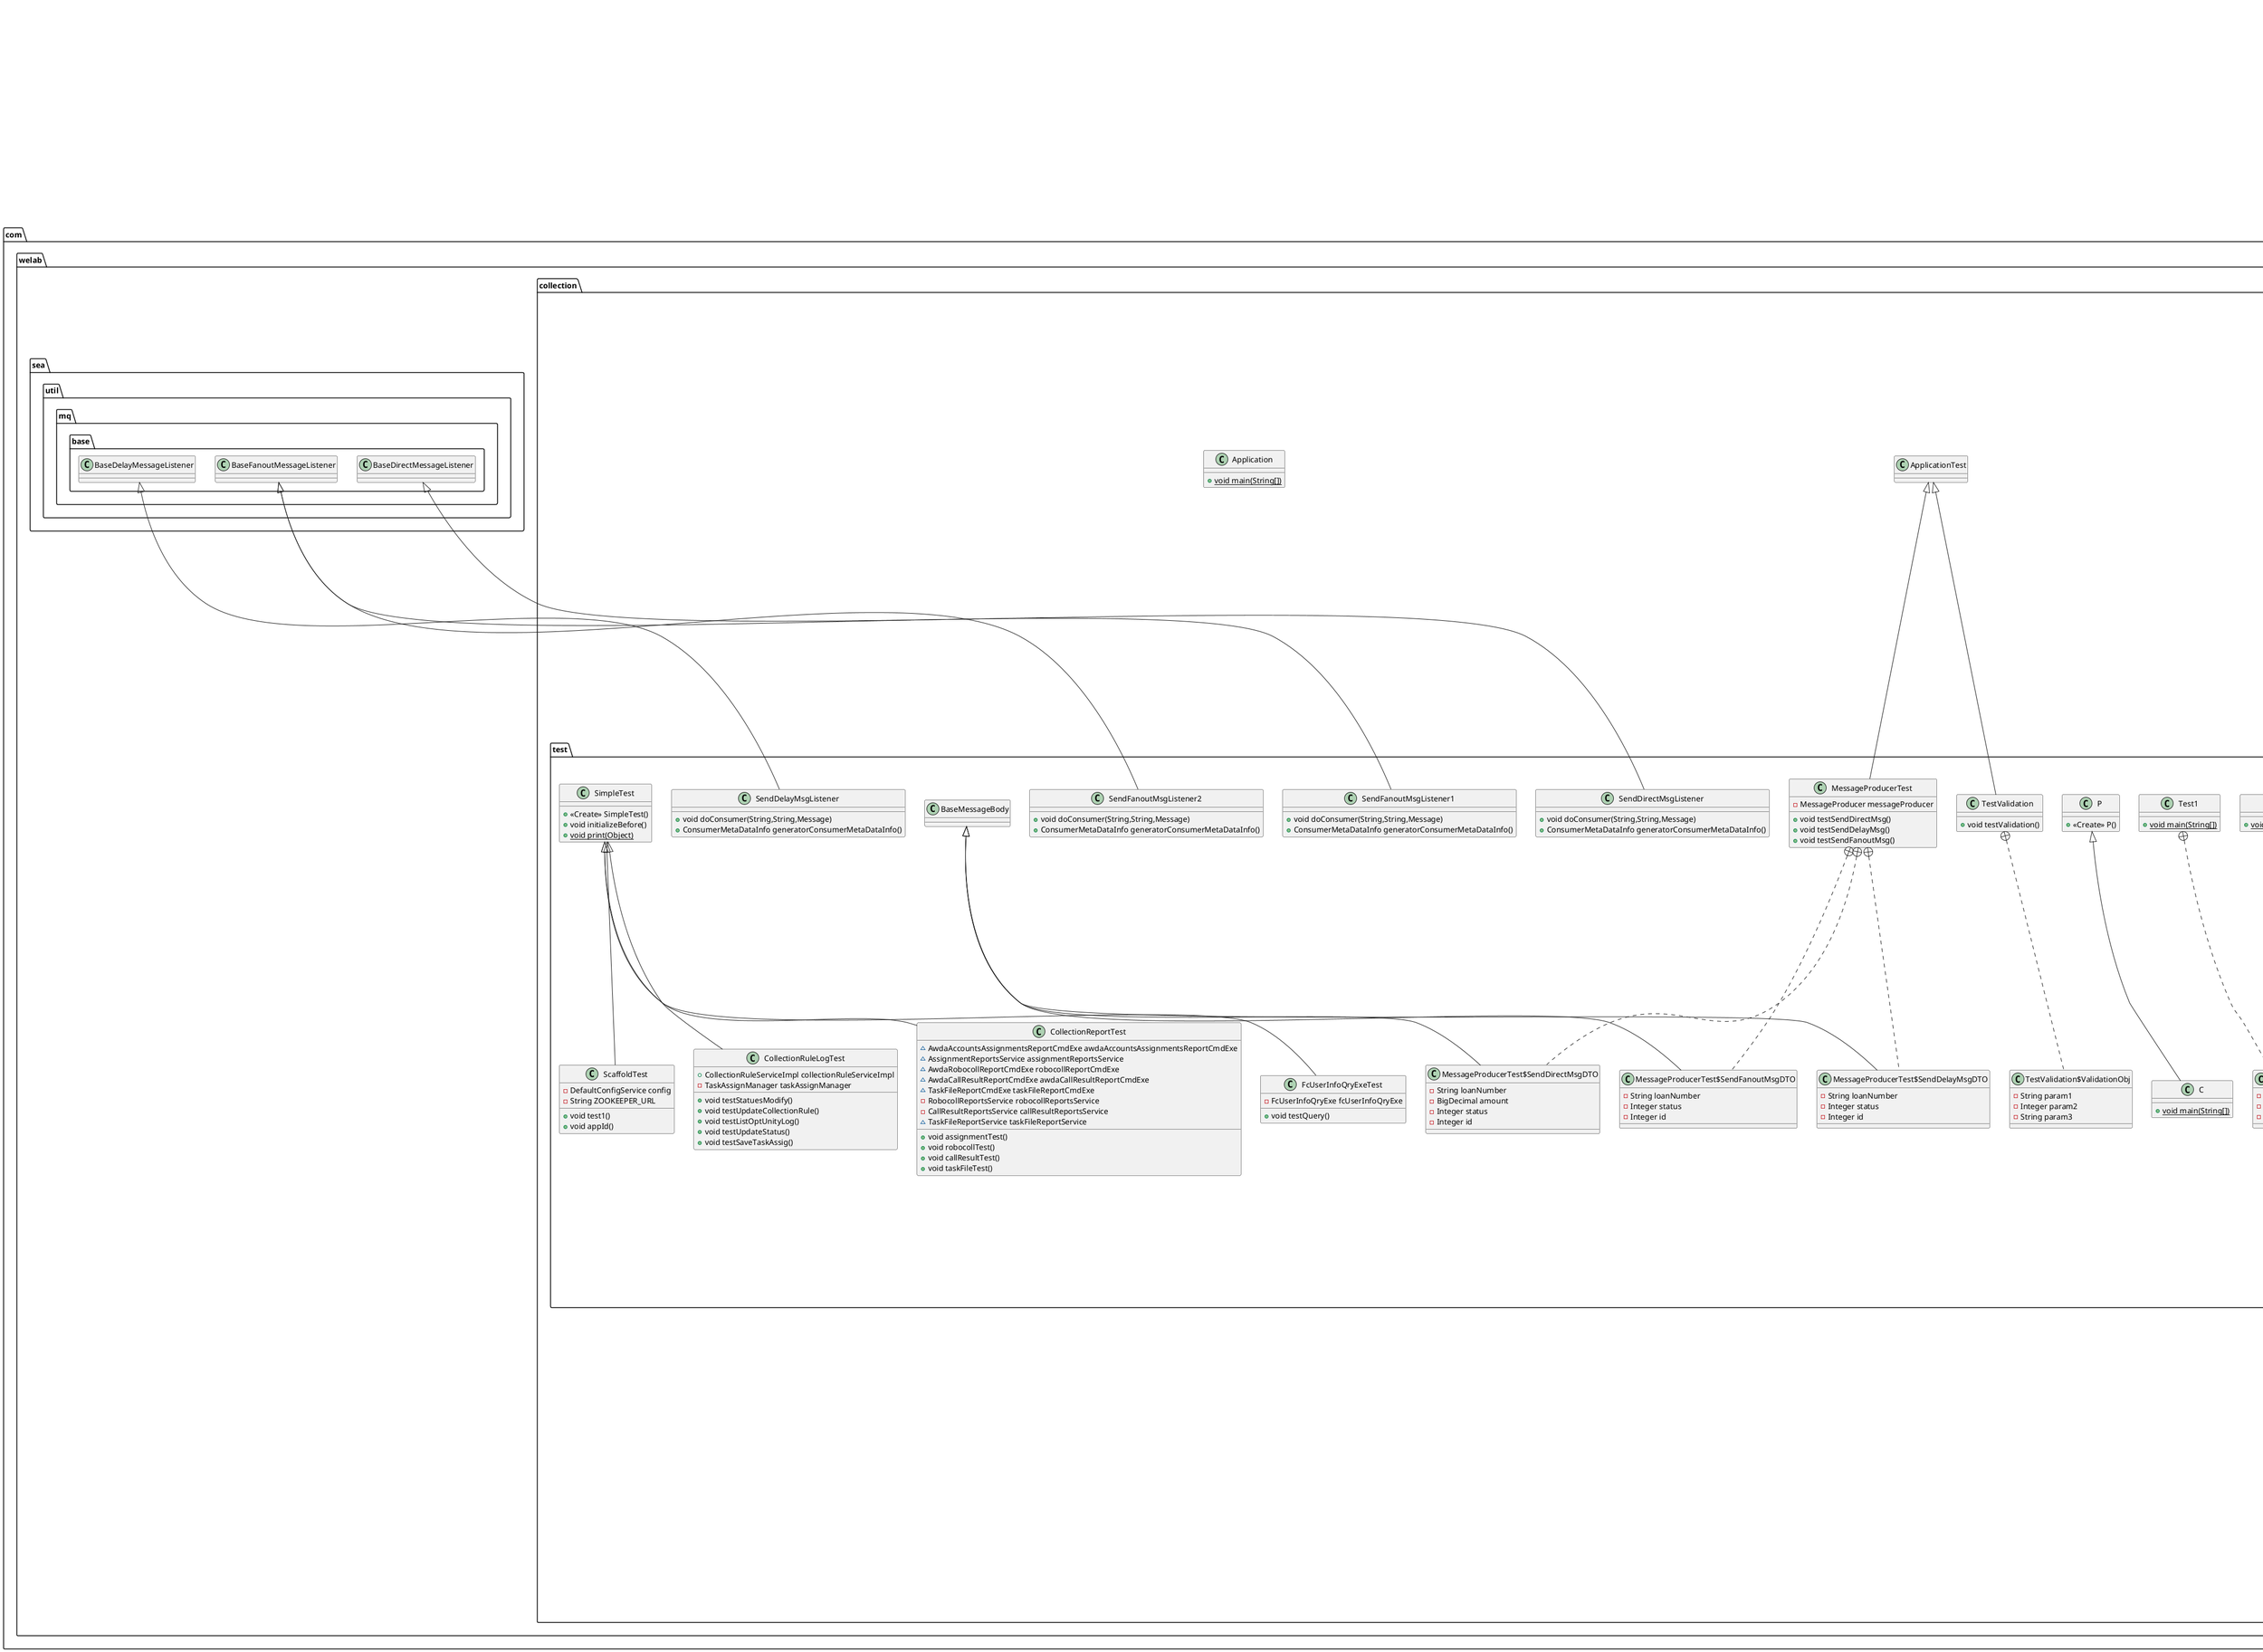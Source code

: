 @startuml
class com.welab.collection.test.ScaffoldTest {
- DefaultConfigService config
- String ZOOKEEPER_URL
+ void test1()
+ void appId()
}
class com.welab.collection.service.impl.PlanAllocateUserServiceTest {
- PlanAllocateUserService planAllocateUserService
+ void testAddUser()
+ void testListUser()
+ void delUser()
+ void testlistCollectionPlan()
+ void testlistCollectionPlanOrderBy()
+ void testcancelPlan()
+ void testlistTask()
+ void testallocate()
+ void testaddCancelReason()
+ void testpushAppMsg()
}
class com.welab.collection.controller.CollectionUserController {
- OverdueQueryServiceFacade overdueQueryServiceFacade
+ Response<PageInfo<CollectionUserListVO>> getCollectionLoansPage(CollectionUserListQry)
+ Response<PageInfo<UserUnsettledLoanDto>> listUserUnsettledLoan(ListUserUnsettledLoanDto)
}
class com.welab.collection.vo.request.ApplyEPlanDTO {
- Integer reason
- Long applyUserId
- String optName
~ List<TryEPlanDetailDTO> tryEPlanDetailList
}
class com.welab.collection.controller.TagsControllerTest {
~ TagsController tagsController
+ void testTagsList()
+ void testAddTag()
+ void testSaveTag()
+ void testUpdateTagStatus()
+ void testMakeTagByExcel()
+ void testQueryImportLog()
}
class com.welab.collection.controller.DocumentController {
- ApplicationServiceFacade applicationServiceFacade
+ Response<CategoryDocumentVO> list(Long)
}
class com.welab.collection.service.impl.MatchingConfigTest {
- MatchingConfigMapper matchingConfigMapper
+ void testImport()
}
class com.welab.collection.controller.CollectionLoansController {
- CollectionLoansServiceImpl collectionLoansService
- DuesService duesService
- WedefendReqService wedefendReqService
- LoansService loansService
- AccountService accountService
- UserService userService
- AgencyCallResultService agencyCallResultService
- DuesQueryServiceFacade duesQueryServiceFacade
- WefendInfoServiceFacade wefendInfoServiceFacade
- LoansLogServiceFacade loansLogServiceFacade
+ Response<PageInfo<CollectionLoansExt>> getCollectionLoansPage(QueryCollectionLoansVo)
+ Response<Integer> getCollectionLoansCount()
+ Response<String[]> getPeriods(String)
+ Response<List<Map>> getSecondProductCodes(String)
+ Response<String> getGojekAddress(WefendInfoServiceFacade.ApprovalWefendInfoQry)
+ Response<Map<String,Object>> getRepayPlan(String)
+ Response<Response<List<LoanDuesDTO>>> getRepayFPlan(Long,String)
+ Response<Response<List<LoanDuesDTO>>> getEPlan(Long)
+ Response<Map<String,Object>> gpsHome(String)
+ Response<List<VirtualAccountVO>> virtualAccount(String,Long)
+ Response userGps(String,Long)
+ Response importAgencyCallResult(Long,MultipartFile)
+ Response<List<LoansLogVO>> callLog(ApprovalLoansLogQry)
}
class com.welab.collection.service.impl.ActionServiceTest {
- AppPushActionServiceImpl appPushActionService
~ EmailActionServiceImpl emailActionService
~ SmsActionServiceImpl smsActionService
+ void testPushApp()
+ void testEmail()
+ void tesSms()
}
class com.welab.collection.test.test {
+ {static} void main(String[])
}
class com.welab.collection.test.ExcelTest2 {
+ {static} void aa()
+ {static} void main(String[])
+ {static} void json()
}
class com.welab.collection.config.ServiceModelToSwagger2MapperExt {
- ServiceModelToSwagger2Mapper mapper
- ModelMapper modelMap
- {static} Model copyAndOverwrite(Model,Map<String,ModelProperty>)
- {static} ModelProperty buildProp(Model)
+ Swagger mapDocumentation(Documentation)
- void processRequestAndResponseVo(Swagger,Map<String,Map<String,String>>)
- void processPropMap(Swagger,Map<String,Map<String,String>>,Map<String,String>)
- void processProp(Map<String,Map<String,String>>,Documentation,Map<String,Model>,Map<String,String>)
}
class com.welab.collection.ApplicationTest {
}
class com.welab.collection.test.Test1 {
+ {static} void main(String[])
}
class com.welab.collection.test.Test1$Person {
- int id
- String name
- int age
}
class com.welab.collection.service.impl.mogo.KreddoTaskCollectionServiceTest {
- KreddoTaskCollectionService kreddoTaskCollectionService
- MessageHandle messageHandle
- TaskAssignManager taskAssignManager
+ void selectTotalAmountDueGroupByUserId()
+ void testBatchUpdate()
+ void testQuery()
+ void testQuery2()
+ void testFindKreddoTaskCollection()
}
class com.welab.collection.controller.FdcsController {
- FdcManager fdcManager
+ Response<Map<String,Object>> getFdcReport(FdcQryVO)
+ Response<Map<String,Object>> updateFdcByNik(UserNikDTO,Long)
}
class com.welab.collection.controller.CollectionPlanApplyLogController {
- CollectionPlanApplyLogManager collectionPlanApplyLogManager
+ Response<PageInfo<CollectionPlanApplyLogVO>> selectPage(CollectionPlanApplyQryVO)
}
class com.welab.collection.test.SendDirectMsgListener {
+ void doConsumer(String,String,Message)
+ ConsumerMetaDataInfo generatorConsumerMetaDataInfo()
}
class com.welab.collection.Application {
+ {static} void main(String[])
}
class com.welab.collection.service.impl.TaskAssignTest {
- TaskAssignManager taskAssignManager
- TaskAssignRuleExtMapper taskAssignRuleExtMapper
+ void insertRule()
+ void updateRule()
+ void getDetail()
+ void selectPage()
+ void aa()
}
class com.welab.collection.test.MqProducerTest {
- MessageProducer messageProducer
+ void testProducer()
}
class com.welab.collection.vo.request.CollectionVoiceVO {
- Date startDate
- Date endDate
- String extAgent
- String phoneNumberLike
}
class com.welab.collection.test.TestSort {
+ {static} void main(String[])
}
class com.welab.collection.controller.PhoneVerifyController {
- ApprovalApplyInfoServiceFacade approvalApplyInfoServiceFacade
- WhatsAppServiceFacade whatsAppServiceFacade
+ Response<PageInfo<LoanWhatsAppVO>> getContacts(ContactsQryVO)
+ Response<PageInfo<WhatsAppMessageVo>> finalPvMsg(FinalPvMsgQryVO)
}
class com.welab.collection.test.CollectionRuleLogTest {
+ CollectionRuleServiceImpl collectionRuleServiceImpl
- TaskAssignManager taskAssignManager
+ void testStatuesModify()
+ void testUpdateCollectionRule()
+ void testListOptUnityLog()
+ void testUpdateStatus()
+ void testSaveTaskAssig()
}
class com.welab.collection.test.P {
+ <<Create>> P()
}
class com.welab.collection.test.MessageProducerTest {
- MessageProducer messageProducer
+ void testSendDirectMsg()
+ void testSendDelayMsg()
+ void testSendFanoutMsg()
}
class com.welab.collection.test.MessageProducerTest$SendFanoutMsgDTO {
- String loanNumber
- Integer status
- Integer id
}
class com.welab.collection.test.MessageProducerTest$SendDelayMsgDTO {
- String loanNumber
- Integer status
- Integer id
}
class com.welab.collection.test.MessageProducerTest$SendDirectMsgDTO {
- String loanNumber
- BigDecimal amount
- Integer status
- Integer id
}
class com.welab.collection.controller.CollectionDataReportController {
- AwdaAccountsAssignmentsReportCmdExe awdaAccountsAssignmentsReportCmdExe
- AssignmentReportsService assignmentReportsService
- CallResultReportsService callResultReportsService
- RobocollReportsService robocollReportsService
- TaskFileReportService taskFileReportService
- AwdaRobocollReportCmdExe awdaRobocollReportCmdExe
- AwdaCallResultReportCmdExe awdaCallResultReportCmdExe
- TaskFileReportCmdExe taskFileReportCmdExe
- LogManualHitReportingService logManualHitReportingService
- UserServiceFacade userServiceFacade
+ Response<String> doAssignmentReporting(String,LocalDate)
+ Response<String> doRobocollReporting(String,LocalDate)
+ Response<String> doCallResultReporting(String,LocalDate)
+ Response<String> doTaskFileReporting(String,Date)
+ Response<Object> logManualReporting()
+ Response downloadExcel(LocalDate,String,HttpServletResponse)
}
class com.welab.collection.controller.CollectionLoansControllerTest {
+ void testLoansList()
}
class com.welab.collection.service.impl.MessageHandleTest {
~ MessageHandle messageHandle
~ JedisCluster jedisCluster
+ void testEmail()
}
class com.welab.collection.controller.BuyerInfoController {
- BuyerInfoManager buyerInfoManager
- PayServiceFacade payServiceFacade
+ Response<PageInfo<BuyerInfo>> findPageList(BuyerInfoQryVO)
+ Response<Void> save(BuyerInfoVO,Long)
+ Response<List<BankVO>> bankList()
}
class com.welab.collection.test.TestSort2 {
+ {static} void main(String[])
}
class com.welab.collection.test.ql.Function {
+ {static} int getDpd(Map<String,Object>)
+ {static} boolean isUfi(Map<String,Object>)
}
class com.welab.collection.test.CollectionReportTest {
~ AwdaAccountsAssignmentsReportCmdExe awdaAccountsAssignmentsReportCmdExe
~ AssignmentReportsService assignmentReportsService
~ AwdaRobocollReportCmdExe robocollReportCmdExe
~ AwdaCallResultReportCmdExe awdaCallResultReportCmdExe
~ TaskFileReportCmdExe taskFileReportCmdExe
- RobocollReportsService robocollReportsService
- CallResultReportsService callResultReportsService
~ TaskFileReportService taskFileReportService
+ void assignmentTest()
+ void robocollTest()
+ void callResultTest()
+ void taskFileTest()
}
class com.welab.collection.controller.DecisionControllerTest {
+ void testList()
+ void testSave()
+ void testUpdateStatus()
+ void testGetMessageKeys()
}
class com.welab.collection.service.impl.CollectionNotesServiceTest {
- CollectionNotesService collectionNotesService
+ void save()
+ void update()
+ void get()
}
class com.welab.collection.controller.CollectionRuleControllerTest {
+ void testRuleList()
+ void testSaveRule()
+ void testUpdateStatus()
}
class com.welab.collection.controller.CollectionNotesController {
- CollectionNotesService collectionNotesService
+ Response<Void> saveOrUpdate(CollectionNotesCmd,Long)
}
class com.welab.collection.service.impl.BaseTagsServiceTest {
- BaseTagsService tagsService
+ void getTags()
+ void addOrUpdateTags()
}
class com.welab.collection.service.impl.FcSystemServiceTest {
- FcSystemController fcSystemController
+ void importAllocateInfo()
+ void uploadDocument()
+ void listDocumentByUserId()
+ void listLoanPendingPtpDone()
+ void listUserKelurahan()
+ void listRepaymentHistoryCollection()
+ void listRepaymentScheduleInfoDetail()
+ void listRepaymentScheduleInfo()
+ void resultCommit()
+ void getResultCommit()
+ void listResultSelect()
}
class com.welab.collection.vo.request.UserNikDTO {
- String nik
}
class com.welab.collection.test.SendFanoutMsgListener2 {
+ void doConsumer(String,String,Message)
+ ConsumerMetaDataInfo generatorConsumerMetaDataInfo()
}
class com.welab.collection.controller.UserNotesController {
- UserNotesServiceManager userNotesServiceManager
+ Response<PageInfo<UserNotesVO>> notesPageList(UserNotesQryVO)
}
class com.welab.collection.test.ExcelTest {
+ {static} void main(String[])
}
class com.welab.collection.test.Test3 {
+ {static} void main(String[])
}
class com.welab.collection.controller.DecisionController {
- DecisionServiceImpl decisionService
- DecisionLogServiceImpl decisionLogService
+ Response getDcisionTypes()
+ Response<PageInfo<Decision>> getList(QueryDcisionVo)
+ Response saveDecision(Decision)
+ Response updateStatus(Decision)
+ Response<List<String>> getMessageKeys(String)
+ Response<DecisionTypeCount> count(String,String)
+ Response getDcisionSendTypes()
}
class com.welab.collection.service.impl.CollectionRuleTest {
- CollectionRuleServiceImpl collectionRuleService
- CollectionRuleJob collectionRuleJob
- ConfigsService komodoConfigsService
- CollectionLoansServiceImpl collectionLoansServiceImpl
+ void test()
+ void testJob()
+ void testGetCollectionRule()
+ void testConfig()
+ void testSave()
}
class com.welab.collection.service.impl.CollectionZipCodeTest {
- CollectionZipCodeMapper collectionZipCodeMapper
+ void testImport()
+ void testImport2()
}
class com.welab.collection.test.SendDelayMsgListener {
+ void doConsumer(String,String,Message)
+ ConsumerMetaDataInfo generatorConsumerMetaDataInfo()
}
class com.welab.collection.vo.response.CollectionVoiceResponseVO {
- String extAgent
- String phoneNumber
- Date callDate
- Long docId
- String fileName
- String url
- Date createdAt
}
class com.welab.collection.service.impl.BuyerInfoTest {
- BuyerInfoManager buyerInfoManager
+ void test()
}
class com.welab.collection.test.FcUserInfoQryExeTest {
- FcUserInfoQryExe fcUserInfoQryExe
+ void testQuery()
}
class com.welab.collection.test.TestValidation {
+ void testValidation()
}
class com.welab.collection.test.TestValidation$ValidationObj {
- String param1
- Integer param2
- String param3
}
class com.welab.collection.service.impl.SimpleTest {
+ <<Create>> SimpleTest()
}
class com.welab.collection.controller.DuesController {
- DuesService duesService
+ Response virtualAccount(Long,EditOverdue)
}
class com.welab.collection.service.impl.CollmatraLoansServiceTest {
- CollmatraLoansServiceImpl collmatraLoansService
+ void queryCollmatraLoans()
}
class com.welab.collection.controller.CollectionRuleController {
- CollectionRuleServiceImpl collectionRuleService
+ Response<PageInfo<CollectionRuleVo>> getList(QueryCollectionRuleVo)
+ Response<PageInfo<CollectionRulOptUnityLogVo>> listCollectionRulOptUnityLog(ListOptUnityLogVo)
+ Response saveCollectionRule(SaveCollectionRuleVo,Long)
+ Response updateStatus(CollectionRule,Long)
+ Response delete(Long,Long)
}
class com.welab.collection.controller.fc.FcSystemController {
- FcSystemService fcSystemService
- UserNotesServiceManager userNotesServiceManager
+ Response<String> importAllocateInfo(MultipartFile)
+ Response<ListDocumentVO> listDocumentByUserId(Long)
+ Response<ListDocumentVO> listDocumentByUserIdCollection(Long)
+ Response<PageInfo<RepaymentHistoryVO>> listRepaymentHistory(Long,Integer,Integer)
+ Response<PageInfo<RepaymentHistoryVO>> listRepaymentHistoryCollection(Long,String,Integer,Integer,Integer)
+ Response<PageInfo<ListLoanPendingPtpDoneVO>> listLoanPendingPtpDone(Long,LoanPendingPtpDoneReqVO)
+ Response<List<String>> listUserKelurahan(Long,Integer)
+ Response resultCommit(ResultCommitDTO)
+ Response<ResultCommitDTO> getResultCommit(String,Integer)
+ Response<List<ListResultSelectVO>> listResultSelect(Integer)
+ Response<PageInfo<RepaymentScheduleInfoDTO>> listRepaymentScheduleInfo(Long,Long,Integer,Integer,Integer)
+ Response<List<RepaymentScheduleInfoDTO>> listRepaymentScheduleInfoDetail(Long,String,Integer)
+ Response uploadDocument(Long,String,String,MultipartFile[])
+ Response<TaskCountVO> taskCount(Long)
+ Response<PageInfo<FcDetailVO>> taskCount(FcDetailReqVO)
+ Response<FcUserDetailVO> personalInfo(Long)
+ Response<String> notes(Long,String)
+ Response<Void> saveNotes(Long,AddFcNotesVO)
}
class com.welab.collection.test.C {
+ {static} void main(String[])
}
class com.welab.collection.service.impl.DecisionServiceImplTest {
- DecisionServiceImpl decisionService
+ void getDecisionAll()
+ void addOrUpdateDecision()
}
interface com.welab.collection.common.Urls {
~ String ROOT
~ String ROOT_DESC
~ String V1
~ String V3
~ String AUTH
}
interface com.welab.collection.common.Urls$Tags {
~ String TAGS_DESC
~ String V1_TAGS
~ String V1_TAGS_LIST
~ String V1_TAGS_LIST_DESC
~ String V1_TAGS_SAVE
~ String V1_TAGS_SAVE_DESC
~ String V1_TAGS_UPDATE_STATUS
~ String V1_TAGS_UPDATE_STATUS_DESC
~ String V1_TAGS_MAKE_EXCEL
~ String V1_TAGS_MAKE_EXCEL_DESC
~ String V1_TAGS_IMPORT_LOG
~ String V1_TAGS_IMPORT_LOG_DESC
}
interface com.welab.collection.common.Urls$Decision {
~ String DECISION_DESC
~ String V1_DECISION
~ String V1_DECISION_TYPES
~ String V1_DECISION_TYPES_DESC
~ String V1_DECISION_LIST
~ String V1_DECISION_LIST_DESC
~ String V1_DECISION_SAVE
~ String V1_DECISION_SAVE_DESC
~ String V1_DECISION_UPDATE_STATUS
~ String V1_DECISION_UPDATE_STATUS_DESC
~ String V1_DECISION_MESSAGE_KEY
~ String V1_DECISION_MESSAGE_KEY_DESC
~ String V1_DECISION_COUNT
~ String V1_DECISION_COUNT_DESC
~ String V1_DECISION_SEND_TYPES
~ String V1_DECISION_SEND_TYPES_DESC
}
interface com.welab.collection.common.Urls$Rule {
~ String RULE_DESC
~ String V1_RULE
~ String V1_RULE_LIST
~ String V1_RULE_LIST_DESC
~ String V1_RULE_SAVE
~ String V1_RULE_SAVE_DESC
~ String V1_RULE_UPDATE_STATUS
~ String V1_RULE_UPDATE_STATUS_DESC
~ String V1_RULE_DELETE
~ String V1_RULE_DELETE_DESC
~ String V1_RULE_LOG_LIST
~ String V1_RULE_LOG_LIST_DESC
}
interface com.welab.collection.common.Urls$Loans {
~ String LOANS_DESC
~ String V1_LOANS
~ String V3_LOANS
~ String V1_LOANS_LIST
~ String V1_LOANS_LIST_DESC
~ String V1_LOANS_COUNT
~ String V1_LOANS_COUNT_DESC
~ String V1_LOANS_PERIODS
~ String V1_LOANS_PERIODS_DESC
~ String V1_LOANS_SECOND_PRODCODE
~ String V1_LOANS_SECOND_PRODCODE_DESC
~ String V1_LOANS_GOJEK_ADDRESS
~ String V1_LOANS_GOJEK_ADDRESS_DESC
~ String V1_LOANS_REPAY_PLAN
~ String V1_LOANS_REPAY_PLAN_DESC
~ String V1_LOANS_REPAY_FPLAN
~ String V1_LOANS_REPAY_FPLAN_DESC
~ String V1_LOANS_GPS_HOME
~ String V1_LOANS_GPS_HOME_DESC
~ String V1_LOANS_VIRTUAL_ACCOUNT
~ String V1_LOANS_VIRTUAL_ACCOUNT_DESC
~ String V1_LOANS_USER_GPS
~ String V1_LOANS_USER_GPS_DESC
~ String V1_LOANS_IMPORT_CALLRESULT
~ String V1_LOANS_IMPORT_CALLRESULT_DESC
~ String V1_LOANS_APPROVAL_CALL_LOG
~ String V1_LOANS_APPROVAL_CALL_LOG_DESC
~ String V3_LOANS_EPLAN
~ String V3_LOANS_EPLAN_DESC
}
interface com.welab.collection.common.Urls$User {
~ String DESC
~ String USER_DESC
~ String V3_AUTH_USER
~ String V3_USER_LIST
~ String V3_USER_LIST_DESC
~ String V3_LIST_USER_UNSETTLED_LOANS
~ String V3_LIST_USER_UNSETTLED_LOANS_DESC
}
interface com.welab.collection.common.Urls$PauseOverdue {
~ String PAUSEOVERDUE_DESC
~ String V1_PAUSE_OVERDUE
~ String V1_PAUSE_OVERDUE_LIST
~ String V1_PAUSE_OVERDUE_LIST_DESC
~ String V1_PAUSE_OVERDUE_PAGE
~ String V1_PAUSE_OVERDUE_PAGE_DESC
~ String V1_PAUSE_OVERDUE_SAVE
~ String V1_PAUSE_OVERDUE_SAVE_DESC
}
interface com.welab.collection.common.Urls$Dues {
~ String EDITOVERDUE_DESC
~ String V1_EDIT_OVERDUE
~ String V1_EDIT_OVERDUE_SAVE
~ String V1_EDIT_OVERDUE_SAVE_DESC
}
interface com.welab.collection.common.Urls$Repayment {
~ String REPAYMENT_DESC
~ String V1_REPAYMENT
~ String V3_REPAYMENT
~ String V1_FIND_REPAYMENT_CODE
~ String V1_FIND_REPAYMENT_CODE_DESC
~ String V1_EDIT_REPAYMENT_SAVE
~ String V1_EDIT_REPAYMENT_SAVE_DESC
~ String V1_TRY_F_PLAN
~ String V1_TRY_F_PLAN_DESC
~ String V1_TRY_C_PLAN
~ String V1_TRY_E_PLAN_DESC
~ String V1_TRY_E_PLAN
~ String V1_TRY_C_PLAN_DESC
~ String V1_F_PLAN
~ String V1_F_PLAN_DESC
~ String V1_C1_PLAN
~ String V1_C1_PLAN_DESC
~ String V1_E_PLAN
~ String V1_E_PLAN_DESC
~ String V1_batch_TRY_F_PLAN
~ String V1_batch_TRY_F_PLAN_DESC
~ String V1_batch_F_PLAN
~ String V1_batch_F_PLAN_DESC
~ String V3_TRY_E_PLAN_DESC
~ String V3_TRY_E_PLAN
~ String V3_E_PLAN
~ String V3_E_PLAN_DESC
~ String V3_CHECK_E_PLAN
~ String V3_CHECK_E_PLAN_DESC
}
interface com.welab.collection.common.Urls$Users {
~ String V1_USERS
~ String V1_USERS_DESC
~ String V1_ADD_USERS
~ String V1_ADD_USERS_DESC
~ String V1_Edit_USERS
~ String V1_Edit_USERS_DESC
~ String V1_DEL_USERS
~ String V1_DEL_USERS_DESC
~ String V1_LIST_USERS
~ String V1_LIST_USERS_DESC
}
interface com.welab.collection.common.Urls$RequestEProgram {
~ String V1_REQUEST_E_PROGRAM
~ String V1_REQUEST_E_PROGRAM_DESC
~ String V1_ALLOCATE
~ String V1_ALLOCATE_DESC
~ String V1_LIST_COLLECTION_PLAN
~ String V1_LIST_COLLECTION_PLAN_DESC
}
interface com.welab.collection.common.Urls$Task {
~ String V1_TASK
~ String V1_Task_DESC
~ String V1_ADD_CANCEL_REASON
~ String V1_ADD_CANCEL_REASON_DESC
~ String V1_LIST_TASK
~ String V1_LIST_TASK_DESC
}
interface com.welab.collection.common.Urls$CollectionVoiceURL {
~ String DESC
~ String V1_COLLECTION_VOICE
~ String V1_QUERYLIST
~ String V1_QUERYLIST_DESC
~ String V1_COLLECTION_VOICE_URL
~ String V1_COLLECTION_VOICE_URL_DESC
}
interface com.welab.collection.common.Urls$CollectionNotesURL {
~ String DESC
~ String V1_COLLECTION_NOTES
~ String V1_COLLECTION_NOTES_DESC
}
interface com.welab.collection.common.Urls$CollmatraLoansURL {
~ String DESC
~ String V1_COLLMATRA_LOANS
~ String V1_QUERY_LIST_URL
~ String V1_QUERY_LIST_URL_DESC
~ String V1_IMPORT_URL
~ String V1_IMPORT_URL_DESC
~ String V1_DELETE_URL
~ String V1_DELETE_URL_DESC
~ String V1_DELETE_BY_EXCEL_URL
~ String V1_DELETE_BY_EXCEL_URL_DESC
}
interface com.welab.collection.common.Urls$SellLoans {
~ String SELL_LOANS_DESC
~ String SELL_LOANS
~ String LOANS_LIST_DESC
~ String LOANS_LIST
~ String IMPORT_LOANS_DESC
~ String IMPORT_LOANS
~ String CLOSE_LOANS_DESC
~ String CLOSE_LOANS
~ String LOANS_REPAYMENT_LIST_DESC
~ String LOANS_REPAYMENT_LIST
~ String V3_SELL_LOANS
~ String IMPORT_LIST_DESC
~ String IMPORT_LIST
~ String IMPORT_DOWNLOAD_DESC
~ String IMPORT_DOWNLOAD
}
interface com.welab.collection.common.Urls$Fdc {
~ String FDC_DESC
~ String V1_FDC
~ String V1_FDC_QUERY
~ String V1_FDC_QUERY_DESC
~ String V3_AUTH_FDC
~ String V3_UPDATE_FDC_BY_NIK
~ String V3_UPDATE_FDC_BY_NIK_DESC
}
interface com.welab.collection.common.Urls$FC_H5 {
~ String FC_DESC
~ String V3_FC
~ String V3_LIST_DOCUMENT_BY_USER_ID
~ String V3_LIST_DOCUMENT_BY_USER_ID_DESC
~ String V3_LIST_REPAYMENT_HISTORY
~ String V3_LIST_REPAYMENT_HISTORY_DESC
~ String V3_LIST_LOAN_PENDING_PTP_DONE
~ String V3_LIST_LOAN_PENDING_PTP_DONE_DESC
~ String V3_LIST_LIST_USER_KELURAHAN
~ String V3_LIST_LIST_USER_KELURAHAN_DESC
~ String V3_FC_RESULT_COMMIT
~ String V3_FC_RESULT_COMMIT_DESC
~ String V3_FC_GET_RESULT_COMMIT
~ String V3_FC_GET_RESULT_COMMIT_DESC
~ String V3_FC_LIST_RESULT_SELECT
~ String V3_FC_LIST_RESULT_SELECT_DESC
~ String V3_LIST_REPAYMENT_SCHEDULE_INFO
~ String V3_LIST_REPAYMENT_SCHEDULE_INFO_DESC
~ String V3_LIST_REPAYMENT_SCHEDULE_INFO_DETAIL
~ String V3_LIST_REPAYMENT_SCHEDULE_INFO_DETAIL_DESC
~ String V3_UPLOAD_DOCUMENT
~ String V3_UPLOAD_DOCUMENT_DESC
~ String V3_FC_TASK_COUNT
~ String V3_FC_TASK_COUNT_DESC
~ String V3_FC_DATAIL_PAGE_LIST
~ String V3_FC_DATAIL_PAGE_LIST_DESC
~ String V3_FC_PERSONAL_INFO
~ String V3_FC_PERSONAL_INFO_DESC
~ String V3_FC_NOTES_INFO
~ String V3_FC_NOTES_INFO_DESC
~ String V3_SAVE_FC_NOTES_INFO_DESC
}
interface com.welab.collection.common.Urls$FC_COLLECTION {
~ String FC_DESC
~ String AUTH_FC
~ String BASE_AUTH_FC_URL
~ String V3_IMPORT_ALLOCATE
~ String V3_IMPORT_ALLOCATE_DESC
~ String V3_LIST_REPAYMENT_HISTORY_COLLECTION
~ String V3_LIST_REPAYMENT_HISTORY_COLLECTION_DESC
~ String V3_LIST_DOCUMENT_BY_USER_ID_COLLECTION
~ String V3_LIST_DOCUMENT_BY_USER_ID_COLLECTION_DESC
}
interface com.welab.collection.common.Urls$Document {
~ String DOC_DESC
~ String V3_AUTH_MODULE
~ String V3_LIST
~ String V3_LIST_DESC
}
interface com.welab.collection.common.Urls$TaskAssign {
~ String TASK_ASSIGN
~ String TASK_ASSIGN_DESC
~ String V3_AUTH_TASK_ASSIGN
~ String V3_AUTH_TASK_ASSIGN_LIST
~ String V3_AUTH_TASK_ASSIGN_LIST_DESC
~ String V3_AUTH_TASK_ASSIGN_SAVE
~ String V3_AUTH_TASK_ASSIGN_SAVE_DESC
~ String V3_AUTH_TASK_ASSIGN_DETAIL
~ String V3_AUTH_TASK_ASSIGN_DETAIL_DESC
~ String V3_AUTH_TASK_ASSIGN_STATUS
~ String V3_AUTH_TASK_ASSIGN_STATUS_DESC
~ String V3_AUTH_TASK_ASSIGN_DELETE
~ String V3_AUTH_TASK_ASSIGN_DELETE_DESC
~ String V3_AUTH_TASK_ASSIGN_DETAIL_LOG_LIST
~ String V3_AUTH_TASK_ASSIGN_DETAIL_DESC_LOG_LIST
}
interface com.welab.collection.common.Urls$PhoneVerify {
~ String PHONE_VERIFY
~ String PHONE_VERIFY_DESC
~ String V3_AUTH_PHONE_VERIFY
~ String V3_AUTH_PHONE_VERIFY_CONTACTS
~ String V3_AUTH_PHONE_VERIFY_CONTACTS_DESC
~ String V3_AUTH_PHONE_VERIFY_FINAL_PV_MSG
~ String V3_AUTH_PHONE_VERIFY_FINAL_PV_MSG_DESC
}
interface com.welab.collection.common.Urls$CollectionPlanApplyLog {
~ String COLLECTION_PLAN_APPLY_LOG
~ String COLLECTION_PLAN_APPLY_LOG_DESC
~ String V3_AUTH_COLLECTION_PLAN_APPLY_LOG
~ String V3_AUTH_COLLECTION_PLAN_APPLY_LOG_LIST
~ String V3_AUTH_COLLECTION_PLAN_APPLY_LOG_LIST_DESC
}
interface com.welab.collection.common.Urls$StationLetter {
~ String STATION_LETTER
~ String STATION_LETTER_DESC
~ String V3_STATION_LETTER
~ String V3_STATION_LETTER_LIST
~ String V3_STATION_LETTER_LIST_DESC
~ String V3_STATION_LETTER_UNREAD_NUMBER
~ String V3_STATION_LETTER_UNREAD_NUMBER_DESC
~ String V3_STATION_LETTER_READ
~ String V3_STATION_LETTER_READ_DESC
}
interface com.welab.collection.common.Urls$UserNotes {
~ String USER_NOTES
~ String USER_NOTES_DESC
~ String V3_NOTES_PAGE_LIST
~ String V3_NOTES_PAGE_LIST_DESC
}
interface com.welab.collection.common.Urls$BuyerInfo {
~ String MODEL
~ String DESC
~ String BUYER_INFO_PAGE_LIST
~ String BUYER_INFO_PAGE_LIST_DESC
~ String SAVE_BUYER_INFO
~ String SAVE_BUYER_INFO_DESC
~ String BANK_LIST
~ String BANK_LIST_DESC
}
interface com.welab.collection.common.Urls$Reports {
~ String REPORTS
~ String REPORTS_DESC
~ String V3_ASSIGNMENT
~ String V3_ASSIGNMENT_DESC
~ String V3_ROBOCOLL
~ String V3_ROBOCOLL_DESC
~ String V3_CALL_RESULT
~ String V3_CALL_RESULT_DESC
~ String V3_TASK_FILE
~ String V3_TASK_FILE_DESC
~ String V3_LOG_MANUAL_REPORTING
~ String V3_LOG_MANUAL_REPORTING_DESC
~ String V3_DOWNLOAD_REPORT
~ String V3_DOWNLOAD_REPORT_DESC
}
class com.welab.collection.controller.CollectionVoiceController {
- DocumentService documentService
- CollectionVoiceServiceImpl collectionVoiceServiceImpl
- CollectionVoiceRecordingJob collectionVoiceRecordingJob
+ Response<PageInfo<CollectionVoiceResponseVO>> getList(CollectionVoiceVO)
+ Response<String> downLoadUrl(Long)
}
class com.welab.collection.controller.TaskAssignController {
- TaskAssignManager taskAssignManager
- CollectionRuleServiceImpl collectionRuleService
+ Response<PageInfo<TaskAssignConfigVO>> selectPage(TaskAssignConfigQryVO)
+ Response<Void> saveRule(TaskAssignDetailVO,Long)
+ Response<TaskAssignDetailVO> getDetail(Long)
+ Response<PageInfo<CollectionRulOptUnityLogVo>> listCollectionRulOptUnityLog(ListOptUnityLogVo)
+ Response<Void> updateStatus(TaskAssignConfigStatusVO,Long)
+ Response<Void> delete(Long)
}
class com.welab.collection.test.SimpleTest {
+ <<Create>> SimpleTest()
+ void initializeBefore()
+ {static} void print(Object)
}
class com.welab.collection.test.ReaderTxt {
+ {static} void main(String[])
}
class com.welab.collection.test.ql.QLExpressTest {
+ {static} void main(String[])
}
class com.welab.collection.controller.TagsController {
- BaseTagsService tagsService
- CollectionLoansTagLogServiceImpl collectionLoansTagLogService
- TagsManager tagsManager
+ Response<PageInfo<TagsVO>> findTagsPage(QueryTagsVo)
+ Response<TagsVO> saveTags(TagsVO)
+ Response updateStatus(Tags)
+ Response makeTagByExcel(Long,MultipartFile)
+ Response getList(QueryTagLogVo)
}
class com.welab.collection.test.SendFanoutMsgListener1 {
+ void doConsumer(String,String,Message)
+ ConsumerMetaDataInfo generatorConsumerMetaDataInfo()
}
class com.welab.collection.controller.CollectionNotesQryController {
- CollectionNotesService collectionNotesService
+ Response<CollectionNotesVO> getCollectionNotes(CollectionNotesQry)
}
class com.welab.collection.vo.PageResponseVo {
- Integer pages
- Long total
- List<T> data
+ {static} PageResponseVo<T> createResponseVo(Page<R>,Class<T>)
+ {static} PageResponseVo<T> createResponseVo(PageInfo<R>,Class<T>)
}
class com.welab.collection.controller.EplanController {
- PlanAllocateUserService planAllocateUserService
+ Response addUser(PlanAllocateUserAddVo,Long)
+ Response editUser(EditUserVo)
+ Response delUser(DelUserVo)
+ Response<PageInfo<PlanAllocateUserVo>> listUser(PlanAllocateUserQueryVo)
+ Response allocate(AllocateVo,Long)
+ Response<PageInfo<ListCollectionPlanResponseVo>> listCollectionPlan(ListCollectionPlanRequestVo)
+ Response addCancelReason(AddCancelReasonVo)
+ Response<PageInfo<ListTaskResponseVo>> listTask(ListTaskRequestVo,Long)
}
class com.welab.collection.vo.PageVO {
- Integer pageNum
- Integer pageSize
}
class com.welab.collection.controller.StationLetterController {
- MessageAppServiceFacade messageAppServiceFacade
+ Response<PageInfo<AppMessageDTO>> list(StationLetterQryVO)
+ Response<Integer> unreadNumber()
+ Response read(String)
}
class com.welab.collection.controller.MvcTest {
- WebApplicationContext context
- String contenPath
- int port
+ TestRestTemplate template
+ MockMvc mvc
+ String basePath
+ void setUp()
+ MultiValueMap<String,String> bean2MultiValueMap(Object)
}
class com.welab.collection.controller.PauseOverdueController {
- PauseOverdueServiceImpl pauseOverdueService
+ Response<List<PauseOverdue>> getList(QueryPauseOverdue)
+ Response<PageInfo<PauseOverdue>> getPageList(QueryPauseOverdue)
+ Response save(PauseOverdue,Long)
}
class com.welab.collection.test.TestJson {
+ {static} void export()
+ {static} void main(String[])
+ {static} void aa()
}
class com.welab.collection.config.Swagger2Config {
# {static} String BASE_PACKAGE
- boolean swaggerEnable
+ Docket createRestApi()
- ApiInfo apiInfo()
- List<Parameter> buildHeader()
}
class com.welab.collection.controller.RepaymentController {
- LoanService loanService
- PlanService planService
- EPlanServiceFacade ePlanServiceFacade
- ApplicationServiceFacade applicationServiceFacade
- BackstageConfigServiceFacade backstageConfigServiceFacade
+ Response findRepaymentCode()
+ Response editRepaymentSave(Long,CustomRepayCmd)
+ Response<CalPlanAmountDto> tryApplyFPlan(Long,ApplyPlanDTO)
+ Response<CalPlanAmountDto> tryApplyCPlan(Long,ApplyPlanDTO)
+ Response<CalPlanAmountDto> tryApplyEPlan(Long,ApplyPlanDTO)
- boolean switchIsOpen(PlansTypeEnum)
+ Response applyFPlan(Long,ApplyPlanDTO)
+ Response batchApplyFPlan(Long,ApplyFPlanCmd)
+ Response batchTryApplyFPlan(Long,TryApplyFPlanCmd)
+ Response applyC1Plan(Long,ApplyPlanDTO)
+ Response applyEPlan(Long,ApplyPlanDTO)
+ Response<CalEPlanAmountDTO> tryApplyEPlanV3(Long,TryEPlanDTO)
+ Response applyEPlanV3(Long,ApplyEPlanDTO)
+ Response<Boolean> checkEPlan(List<String>)
- void checkPlan(String)
}
class com.welab.collection.controller.SellLoansController {
- SellLoansServiceManager sellLoansServiceManager
- SellLoansRepaymentService sellLoansRepaymentService
- ImportSellLoansCmdExe importSellLoansCmdExe
+ Response<PageInfo<SellLoansVO>> getList(QuerySellLoansVo)
+ Response importLoans(Long,MultipartFile)
+ Response closeLoans(Long,MultipartFile)
+ Response<PageInfo<SellLoansRepaymentVO>> repaymentList(QuerySellLoansVo)
+ Response<PageInfo<SellLoansImportVO>> importList(QuerySellLoansImportVO)
+ void importDownload(HttpServletResponse,String,String)
}
class com.welab.collection.controller.CollmatraLoansController {
- CollmatraLoansServiceImpl collmatraLoansService
- CollmatraLoansManager collmatraLoansManager
+ Response<PageInfo<CollmatraLoansVo>> query(QueryCollmatraLoansVo)
+ Response importCollmatraLoans(Long,MultipartFile,String)
+ Response delete(Long,String,String)
+ Response deleteByExcel(Long,String,MultipartFile)
}


com.welab.collection.test.SimpleTest <|-- com.welab.collection.test.ScaffoldTest
com.welab.collection.service.impl.SimpleTest <|-- com.welab.collection.service.impl.PlanAllocateUserServiceTest
com.welab.collection.controller.MvcTest <|-- com.welab.collection.controller.TagsControllerTest
com.welab.collection.service.impl.SimpleTest <|-- com.welab.collection.service.impl.MatchingConfigTest
com.welab.collection.service.impl.SimpleTest <|-- com.welab.collection.service.impl.ActionServiceTest
springfox.documentation.swagger2.mappers.ServiceModelToSwagger2MapperImpl <|-- com.welab.collection.config.ServiceModelToSwagger2MapperExt
com.welab.collection.test.Test1 +.. com.welab.collection.test.Test1$Person
com.welab.collection.service.impl.SimpleTest <|-- com.welab.collection.service.impl.mogo.KreddoTaskCollectionServiceTest
com.welab.sea.util.mq.base.BaseDirectMessageListener <|-- com.welab.collection.test.SendDirectMsgListener
com.welab.collection.service.impl.SimpleTest <|-- com.welab.collection.service.impl.TaskAssignTest
com.welab.collection.vo.PageVO <|-- com.welab.collection.vo.request.CollectionVoiceVO
com.welab.collection.test.SimpleTest <|-- com.welab.collection.test.CollectionRuleLogTest
com.welab.collection.ApplicationTest <|-- com.welab.collection.test.MessageProducerTest
com.welab.collection.test.MessageProducerTest +.. com.welab.collection.test.MessageProducerTest$SendFanoutMsgDTO
com.welab.collection.test.BaseMessageBody <|-- com.welab.collection.test.MessageProducerTest$SendFanoutMsgDTO
com.welab.collection.test.MessageProducerTest +.. com.welab.collection.test.MessageProducerTest$SendDelayMsgDTO
com.welab.collection.test.BaseMessageBody <|-- com.welab.collection.test.MessageProducerTest$SendDelayMsgDTO
com.welab.collection.test.MessageProducerTest +.. com.welab.collection.test.MessageProducerTest$SendDirectMsgDTO
com.welab.collection.test.BaseMessageBody <|-- com.welab.collection.test.MessageProducerTest$SendDirectMsgDTO
com.welab.collection.controller.MvcTest <|-- com.welab.collection.controller.CollectionLoansControllerTest
com.welab.collection.service.impl.SimpleTest <|-- com.welab.collection.service.impl.MessageHandleTest
com.welab.collection.test.SimpleTest <|-- com.welab.collection.test.CollectionReportTest
com.welab.collection.controller.MvcTest <|-- com.welab.collection.controller.DecisionControllerTest
com.welab.collection.service.impl.SimpleTest <|-- com.welab.collection.service.impl.CollectionNotesServiceTest
com.welab.collection.controller.MvcTest <|-- com.welab.collection.controller.CollectionRuleControllerTest
com.welab.collection.service.impl.SimpleTest <|-- com.welab.collection.service.impl.BaseTagsServiceTest
com.welab.collection.service.impl.SimpleTest <|-- com.welab.collection.service.impl.FcSystemServiceTest
java.io.Serializable <|.. com.welab.collection.vo.request.UserNikDTO
com.welab.sea.util.mq.base.BaseFanoutMessageListener <|-- com.welab.collection.test.SendFanoutMsgListener2
com.welab.collection.service.impl.SimpleTest <|-- com.welab.collection.service.impl.CollectionRuleTest
com.welab.collection.service.impl.SimpleTest <|-- com.welab.collection.service.impl.CollectionZipCodeTest
com.welab.sea.util.mq.base.BaseDelayMessageListener <|-- com.welab.collection.test.SendDelayMsgListener
com.welab.collection.service.impl.SimpleTest <|-- com.welab.collection.service.impl.BuyerInfoTest
com.welab.collection.test.SimpleTest <|-- com.welab.collection.test.FcUserInfoQryExeTest
com.welab.collection.ApplicationTest <|-- com.welab.collection.test.TestValidation
com.welab.collection.test.TestValidation +.. com.welab.collection.test.TestValidation$ValidationObj
com.welab.collection.service.impl.SimpleTest <|-- com.welab.collection.service.impl.CollmatraLoansServiceTest
com.welab.collection.test.P <|-- com.welab.collection.test.C
com.welab.collection.service.impl.SimpleTest <|-- com.welab.collection.service.impl.DecisionServiceImplTest
com.welab.collection.common.Urls +.. com.welab.collection.common.Urls$Tags
com.welab.collection.common.Urls +.. com.welab.collection.common.Urls$Decision
com.welab.collection.common.Urls +.. com.welab.collection.common.Urls$Rule
com.welab.collection.common.Urls +.. com.welab.collection.common.Urls$Loans
com.welab.collection.common.Urls +.. com.welab.collection.common.Urls$User
com.welab.collection.common.Urls +.. com.welab.collection.common.Urls$PauseOverdue
com.welab.collection.common.Urls +.. com.welab.collection.common.Urls$Dues
com.welab.collection.common.Urls +.. com.welab.collection.common.Urls$Repayment
com.welab.collection.common.Urls +.. com.welab.collection.common.Urls$Users
com.welab.collection.common.Urls +.. com.welab.collection.common.Urls$RequestEProgram
com.welab.collection.common.Urls +.. com.welab.collection.common.Urls$Task
com.welab.collection.common.Urls +.. com.welab.collection.common.Urls$CollectionVoiceURL
com.welab.collection.common.Urls +.. com.welab.collection.common.Urls$CollectionNotesURL
com.welab.collection.common.Urls +.. com.welab.collection.common.Urls$CollmatraLoansURL
com.welab.collection.common.Urls +.. com.welab.collection.common.Urls$SellLoans
com.welab.collection.common.Urls +.. com.welab.collection.common.Urls$Fdc
com.welab.collection.common.Urls +.. com.welab.collection.common.Urls$FC_H5
com.welab.collection.common.Urls +.. com.welab.collection.common.Urls$FC_COLLECTION
com.welab.collection.common.Urls +.. com.welab.collection.common.Urls$Document
com.welab.collection.common.Urls +.. com.welab.collection.common.Urls$TaskAssign
com.welab.collection.common.Urls +.. com.welab.collection.common.Urls$PhoneVerify
com.welab.collection.common.Urls +.. com.welab.collection.common.Urls$CollectionPlanApplyLog
com.welab.collection.common.Urls +.. com.welab.collection.common.Urls$StationLetter
com.welab.collection.common.Urls +.. com.welab.collection.common.Urls$UserNotes
com.welab.collection.common.Urls +.. com.welab.collection.common.Urls$BuyerInfo
com.welab.collection.common.Urls +.. com.welab.collection.common.Urls$Reports
com.welab.sea.util.mq.base.BaseFanoutMessageListener <|-- com.welab.collection.test.SendFanoutMsgListener1
org.springframework.test.context.junit4.AbstractJUnit4SpringContextTests <|-- com.welab.collection.controller.MvcTest
@enduml
